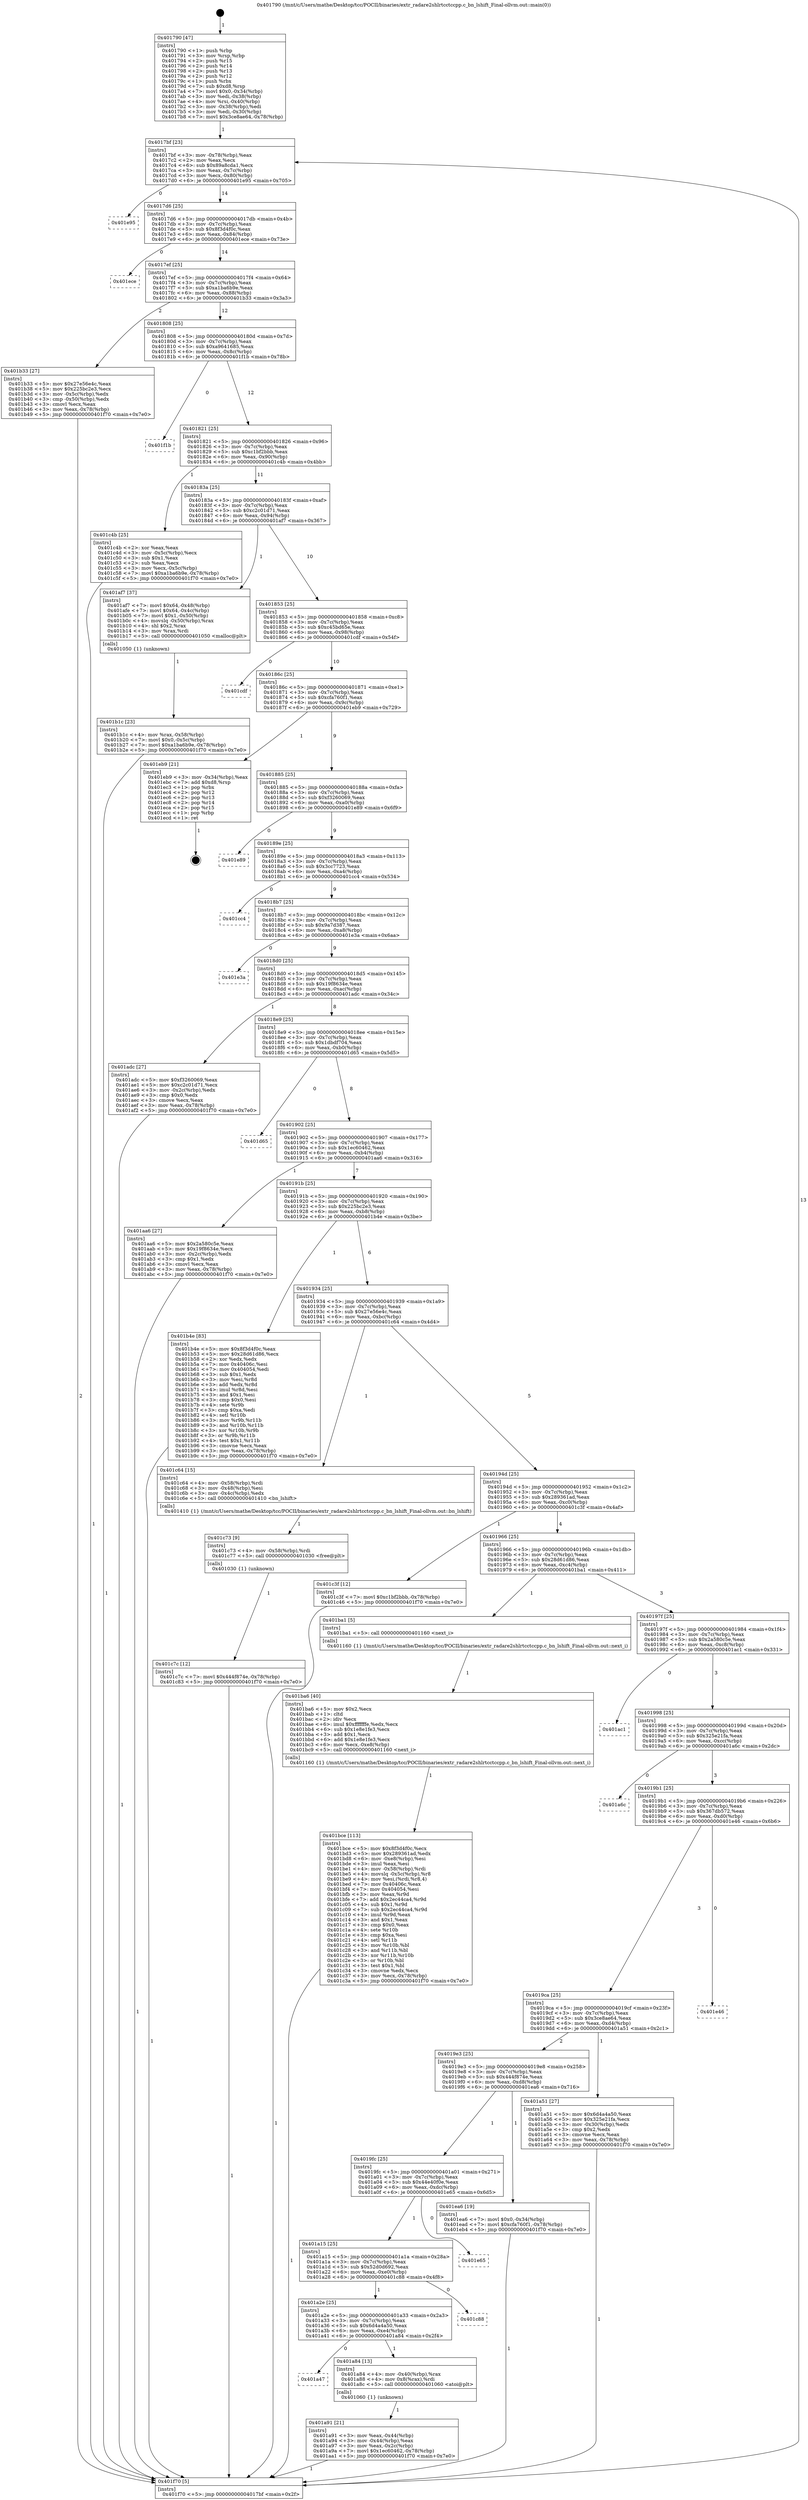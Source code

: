 digraph "0x401790" {
  label = "0x401790 (/mnt/c/Users/mathe/Desktop/tcc/POCII/binaries/extr_radare2shlrtcctccpp.c_bn_lshift_Final-ollvm.out::main(0))"
  labelloc = "t"
  node[shape=record]

  Entry [label="",width=0.3,height=0.3,shape=circle,fillcolor=black,style=filled]
  "0x4017bf" [label="{
     0x4017bf [23]\l
     | [instrs]\l
     &nbsp;&nbsp;0x4017bf \<+3\>: mov -0x78(%rbp),%eax\l
     &nbsp;&nbsp;0x4017c2 \<+2\>: mov %eax,%ecx\l
     &nbsp;&nbsp;0x4017c4 \<+6\>: sub $0x89a8cda1,%ecx\l
     &nbsp;&nbsp;0x4017ca \<+3\>: mov %eax,-0x7c(%rbp)\l
     &nbsp;&nbsp;0x4017cd \<+3\>: mov %ecx,-0x80(%rbp)\l
     &nbsp;&nbsp;0x4017d0 \<+6\>: je 0000000000401e95 \<main+0x705\>\l
  }"]
  "0x401e95" [label="{
     0x401e95\l
  }", style=dashed]
  "0x4017d6" [label="{
     0x4017d6 [25]\l
     | [instrs]\l
     &nbsp;&nbsp;0x4017d6 \<+5\>: jmp 00000000004017db \<main+0x4b\>\l
     &nbsp;&nbsp;0x4017db \<+3\>: mov -0x7c(%rbp),%eax\l
     &nbsp;&nbsp;0x4017de \<+5\>: sub $0x8f3d4f0c,%eax\l
     &nbsp;&nbsp;0x4017e3 \<+6\>: mov %eax,-0x84(%rbp)\l
     &nbsp;&nbsp;0x4017e9 \<+6\>: je 0000000000401ece \<main+0x73e\>\l
  }"]
  Exit [label="",width=0.3,height=0.3,shape=circle,fillcolor=black,style=filled,peripheries=2]
  "0x401ece" [label="{
     0x401ece\l
  }", style=dashed]
  "0x4017ef" [label="{
     0x4017ef [25]\l
     | [instrs]\l
     &nbsp;&nbsp;0x4017ef \<+5\>: jmp 00000000004017f4 \<main+0x64\>\l
     &nbsp;&nbsp;0x4017f4 \<+3\>: mov -0x7c(%rbp),%eax\l
     &nbsp;&nbsp;0x4017f7 \<+5\>: sub $0xa1ba6b9e,%eax\l
     &nbsp;&nbsp;0x4017fc \<+6\>: mov %eax,-0x88(%rbp)\l
     &nbsp;&nbsp;0x401802 \<+6\>: je 0000000000401b33 \<main+0x3a3\>\l
  }"]
  "0x401c7c" [label="{
     0x401c7c [12]\l
     | [instrs]\l
     &nbsp;&nbsp;0x401c7c \<+7\>: movl $0x444f874e,-0x78(%rbp)\l
     &nbsp;&nbsp;0x401c83 \<+5\>: jmp 0000000000401f70 \<main+0x7e0\>\l
  }"]
  "0x401b33" [label="{
     0x401b33 [27]\l
     | [instrs]\l
     &nbsp;&nbsp;0x401b33 \<+5\>: mov $0x27e56e4c,%eax\l
     &nbsp;&nbsp;0x401b38 \<+5\>: mov $0x225bc2e3,%ecx\l
     &nbsp;&nbsp;0x401b3d \<+3\>: mov -0x5c(%rbp),%edx\l
     &nbsp;&nbsp;0x401b40 \<+3\>: cmp -0x50(%rbp),%edx\l
     &nbsp;&nbsp;0x401b43 \<+3\>: cmovl %ecx,%eax\l
     &nbsp;&nbsp;0x401b46 \<+3\>: mov %eax,-0x78(%rbp)\l
     &nbsp;&nbsp;0x401b49 \<+5\>: jmp 0000000000401f70 \<main+0x7e0\>\l
  }"]
  "0x401808" [label="{
     0x401808 [25]\l
     | [instrs]\l
     &nbsp;&nbsp;0x401808 \<+5\>: jmp 000000000040180d \<main+0x7d\>\l
     &nbsp;&nbsp;0x40180d \<+3\>: mov -0x7c(%rbp),%eax\l
     &nbsp;&nbsp;0x401810 \<+5\>: sub $0xa9641685,%eax\l
     &nbsp;&nbsp;0x401815 \<+6\>: mov %eax,-0x8c(%rbp)\l
     &nbsp;&nbsp;0x40181b \<+6\>: je 0000000000401f1b \<main+0x78b\>\l
  }"]
  "0x401c73" [label="{
     0x401c73 [9]\l
     | [instrs]\l
     &nbsp;&nbsp;0x401c73 \<+4\>: mov -0x58(%rbp),%rdi\l
     &nbsp;&nbsp;0x401c77 \<+5\>: call 0000000000401030 \<free@plt\>\l
     | [calls]\l
     &nbsp;&nbsp;0x401030 \{1\} (unknown)\l
  }"]
  "0x401f1b" [label="{
     0x401f1b\l
  }", style=dashed]
  "0x401821" [label="{
     0x401821 [25]\l
     | [instrs]\l
     &nbsp;&nbsp;0x401821 \<+5\>: jmp 0000000000401826 \<main+0x96\>\l
     &nbsp;&nbsp;0x401826 \<+3\>: mov -0x7c(%rbp),%eax\l
     &nbsp;&nbsp;0x401829 \<+5\>: sub $0xc1bf2bbb,%eax\l
     &nbsp;&nbsp;0x40182e \<+6\>: mov %eax,-0x90(%rbp)\l
     &nbsp;&nbsp;0x401834 \<+6\>: je 0000000000401c4b \<main+0x4bb\>\l
  }"]
  "0x401bce" [label="{
     0x401bce [113]\l
     | [instrs]\l
     &nbsp;&nbsp;0x401bce \<+5\>: mov $0x8f3d4f0c,%ecx\l
     &nbsp;&nbsp;0x401bd3 \<+5\>: mov $0x289361ad,%edx\l
     &nbsp;&nbsp;0x401bd8 \<+6\>: mov -0xe8(%rbp),%esi\l
     &nbsp;&nbsp;0x401bde \<+3\>: imul %eax,%esi\l
     &nbsp;&nbsp;0x401be1 \<+4\>: mov -0x58(%rbp),%rdi\l
     &nbsp;&nbsp;0x401be5 \<+4\>: movslq -0x5c(%rbp),%r8\l
     &nbsp;&nbsp;0x401be9 \<+4\>: mov %esi,(%rdi,%r8,4)\l
     &nbsp;&nbsp;0x401bed \<+7\>: mov 0x40406c,%eax\l
     &nbsp;&nbsp;0x401bf4 \<+7\>: mov 0x404054,%esi\l
     &nbsp;&nbsp;0x401bfb \<+3\>: mov %eax,%r9d\l
     &nbsp;&nbsp;0x401bfe \<+7\>: add $0x2ec44ca4,%r9d\l
     &nbsp;&nbsp;0x401c05 \<+4\>: sub $0x1,%r9d\l
     &nbsp;&nbsp;0x401c09 \<+7\>: sub $0x2ec44ca4,%r9d\l
     &nbsp;&nbsp;0x401c10 \<+4\>: imul %r9d,%eax\l
     &nbsp;&nbsp;0x401c14 \<+3\>: and $0x1,%eax\l
     &nbsp;&nbsp;0x401c17 \<+3\>: cmp $0x0,%eax\l
     &nbsp;&nbsp;0x401c1a \<+4\>: sete %r10b\l
     &nbsp;&nbsp;0x401c1e \<+3\>: cmp $0xa,%esi\l
     &nbsp;&nbsp;0x401c21 \<+4\>: setl %r11b\l
     &nbsp;&nbsp;0x401c25 \<+3\>: mov %r10b,%bl\l
     &nbsp;&nbsp;0x401c28 \<+3\>: and %r11b,%bl\l
     &nbsp;&nbsp;0x401c2b \<+3\>: xor %r11b,%r10b\l
     &nbsp;&nbsp;0x401c2e \<+3\>: or %r10b,%bl\l
     &nbsp;&nbsp;0x401c31 \<+3\>: test $0x1,%bl\l
     &nbsp;&nbsp;0x401c34 \<+3\>: cmovne %edx,%ecx\l
     &nbsp;&nbsp;0x401c37 \<+3\>: mov %ecx,-0x78(%rbp)\l
     &nbsp;&nbsp;0x401c3a \<+5\>: jmp 0000000000401f70 \<main+0x7e0\>\l
  }"]
  "0x401c4b" [label="{
     0x401c4b [25]\l
     | [instrs]\l
     &nbsp;&nbsp;0x401c4b \<+2\>: xor %eax,%eax\l
     &nbsp;&nbsp;0x401c4d \<+3\>: mov -0x5c(%rbp),%ecx\l
     &nbsp;&nbsp;0x401c50 \<+3\>: sub $0x1,%eax\l
     &nbsp;&nbsp;0x401c53 \<+2\>: sub %eax,%ecx\l
     &nbsp;&nbsp;0x401c55 \<+3\>: mov %ecx,-0x5c(%rbp)\l
     &nbsp;&nbsp;0x401c58 \<+7\>: movl $0xa1ba6b9e,-0x78(%rbp)\l
     &nbsp;&nbsp;0x401c5f \<+5\>: jmp 0000000000401f70 \<main+0x7e0\>\l
  }"]
  "0x40183a" [label="{
     0x40183a [25]\l
     | [instrs]\l
     &nbsp;&nbsp;0x40183a \<+5\>: jmp 000000000040183f \<main+0xaf\>\l
     &nbsp;&nbsp;0x40183f \<+3\>: mov -0x7c(%rbp),%eax\l
     &nbsp;&nbsp;0x401842 \<+5\>: sub $0xc2c01d71,%eax\l
     &nbsp;&nbsp;0x401847 \<+6\>: mov %eax,-0x94(%rbp)\l
     &nbsp;&nbsp;0x40184d \<+6\>: je 0000000000401af7 \<main+0x367\>\l
  }"]
  "0x401ba6" [label="{
     0x401ba6 [40]\l
     | [instrs]\l
     &nbsp;&nbsp;0x401ba6 \<+5\>: mov $0x2,%ecx\l
     &nbsp;&nbsp;0x401bab \<+1\>: cltd\l
     &nbsp;&nbsp;0x401bac \<+2\>: idiv %ecx\l
     &nbsp;&nbsp;0x401bae \<+6\>: imul $0xfffffffe,%edx,%ecx\l
     &nbsp;&nbsp;0x401bb4 \<+6\>: sub $0x1e8e1fe3,%ecx\l
     &nbsp;&nbsp;0x401bba \<+3\>: add $0x1,%ecx\l
     &nbsp;&nbsp;0x401bbd \<+6\>: add $0x1e8e1fe3,%ecx\l
     &nbsp;&nbsp;0x401bc3 \<+6\>: mov %ecx,-0xe8(%rbp)\l
     &nbsp;&nbsp;0x401bc9 \<+5\>: call 0000000000401160 \<next_i\>\l
     | [calls]\l
     &nbsp;&nbsp;0x401160 \{1\} (/mnt/c/Users/mathe/Desktop/tcc/POCII/binaries/extr_radare2shlrtcctccpp.c_bn_lshift_Final-ollvm.out::next_i)\l
  }"]
  "0x401af7" [label="{
     0x401af7 [37]\l
     | [instrs]\l
     &nbsp;&nbsp;0x401af7 \<+7\>: movl $0x64,-0x48(%rbp)\l
     &nbsp;&nbsp;0x401afe \<+7\>: movl $0x64,-0x4c(%rbp)\l
     &nbsp;&nbsp;0x401b05 \<+7\>: movl $0x1,-0x50(%rbp)\l
     &nbsp;&nbsp;0x401b0c \<+4\>: movslq -0x50(%rbp),%rax\l
     &nbsp;&nbsp;0x401b10 \<+4\>: shl $0x2,%rax\l
     &nbsp;&nbsp;0x401b14 \<+3\>: mov %rax,%rdi\l
     &nbsp;&nbsp;0x401b17 \<+5\>: call 0000000000401050 \<malloc@plt\>\l
     | [calls]\l
     &nbsp;&nbsp;0x401050 \{1\} (unknown)\l
  }"]
  "0x401853" [label="{
     0x401853 [25]\l
     | [instrs]\l
     &nbsp;&nbsp;0x401853 \<+5\>: jmp 0000000000401858 \<main+0xc8\>\l
     &nbsp;&nbsp;0x401858 \<+3\>: mov -0x7c(%rbp),%eax\l
     &nbsp;&nbsp;0x40185b \<+5\>: sub $0xc45bd65e,%eax\l
     &nbsp;&nbsp;0x401860 \<+6\>: mov %eax,-0x98(%rbp)\l
     &nbsp;&nbsp;0x401866 \<+6\>: je 0000000000401cdf \<main+0x54f\>\l
  }"]
  "0x401b1c" [label="{
     0x401b1c [23]\l
     | [instrs]\l
     &nbsp;&nbsp;0x401b1c \<+4\>: mov %rax,-0x58(%rbp)\l
     &nbsp;&nbsp;0x401b20 \<+7\>: movl $0x0,-0x5c(%rbp)\l
     &nbsp;&nbsp;0x401b27 \<+7\>: movl $0xa1ba6b9e,-0x78(%rbp)\l
     &nbsp;&nbsp;0x401b2e \<+5\>: jmp 0000000000401f70 \<main+0x7e0\>\l
  }"]
  "0x401cdf" [label="{
     0x401cdf\l
  }", style=dashed]
  "0x40186c" [label="{
     0x40186c [25]\l
     | [instrs]\l
     &nbsp;&nbsp;0x40186c \<+5\>: jmp 0000000000401871 \<main+0xe1\>\l
     &nbsp;&nbsp;0x401871 \<+3\>: mov -0x7c(%rbp),%eax\l
     &nbsp;&nbsp;0x401874 \<+5\>: sub $0xcfa760f1,%eax\l
     &nbsp;&nbsp;0x401879 \<+6\>: mov %eax,-0x9c(%rbp)\l
     &nbsp;&nbsp;0x40187f \<+6\>: je 0000000000401eb9 \<main+0x729\>\l
  }"]
  "0x401a91" [label="{
     0x401a91 [21]\l
     | [instrs]\l
     &nbsp;&nbsp;0x401a91 \<+3\>: mov %eax,-0x44(%rbp)\l
     &nbsp;&nbsp;0x401a94 \<+3\>: mov -0x44(%rbp),%eax\l
     &nbsp;&nbsp;0x401a97 \<+3\>: mov %eax,-0x2c(%rbp)\l
     &nbsp;&nbsp;0x401a9a \<+7\>: movl $0x1ec60462,-0x78(%rbp)\l
     &nbsp;&nbsp;0x401aa1 \<+5\>: jmp 0000000000401f70 \<main+0x7e0\>\l
  }"]
  "0x401eb9" [label="{
     0x401eb9 [21]\l
     | [instrs]\l
     &nbsp;&nbsp;0x401eb9 \<+3\>: mov -0x34(%rbp),%eax\l
     &nbsp;&nbsp;0x401ebc \<+7\>: add $0xd8,%rsp\l
     &nbsp;&nbsp;0x401ec3 \<+1\>: pop %rbx\l
     &nbsp;&nbsp;0x401ec4 \<+2\>: pop %r12\l
     &nbsp;&nbsp;0x401ec6 \<+2\>: pop %r13\l
     &nbsp;&nbsp;0x401ec8 \<+2\>: pop %r14\l
     &nbsp;&nbsp;0x401eca \<+2\>: pop %r15\l
     &nbsp;&nbsp;0x401ecc \<+1\>: pop %rbp\l
     &nbsp;&nbsp;0x401ecd \<+1\>: ret\l
  }"]
  "0x401885" [label="{
     0x401885 [25]\l
     | [instrs]\l
     &nbsp;&nbsp;0x401885 \<+5\>: jmp 000000000040188a \<main+0xfa\>\l
     &nbsp;&nbsp;0x40188a \<+3\>: mov -0x7c(%rbp),%eax\l
     &nbsp;&nbsp;0x40188d \<+5\>: sub $0xf3260069,%eax\l
     &nbsp;&nbsp;0x401892 \<+6\>: mov %eax,-0xa0(%rbp)\l
     &nbsp;&nbsp;0x401898 \<+6\>: je 0000000000401e89 \<main+0x6f9\>\l
  }"]
  "0x401a47" [label="{
     0x401a47\l
  }", style=dashed]
  "0x401e89" [label="{
     0x401e89\l
  }", style=dashed]
  "0x40189e" [label="{
     0x40189e [25]\l
     | [instrs]\l
     &nbsp;&nbsp;0x40189e \<+5\>: jmp 00000000004018a3 \<main+0x113\>\l
     &nbsp;&nbsp;0x4018a3 \<+3\>: mov -0x7c(%rbp),%eax\l
     &nbsp;&nbsp;0x4018a6 \<+5\>: sub $0x3cc7723,%eax\l
     &nbsp;&nbsp;0x4018ab \<+6\>: mov %eax,-0xa4(%rbp)\l
     &nbsp;&nbsp;0x4018b1 \<+6\>: je 0000000000401cc4 \<main+0x534\>\l
  }"]
  "0x401a84" [label="{
     0x401a84 [13]\l
     | [instrs]\l
     &nbsp;&nbsp;0x401a84 \<+4\>: mov -0x40(%rbp),%rax\l
     &nbsp;&nbsp;0x401a88 \<+4\>: mov 0x8(%rax),%rdi\l
     &nbsp;&nbsp;0x401a8c \<+5\>: call 0000000000401060 \<atoi@plt\>\l
     | [calls]\l
     &nbsp;&nbsp;0x401060 \{1\} (unknown)\l
  }"]
  "0x401cc4" [label="{
     0x401cc4\l
  }", style=dashed]
  "0x4018b7" [label="{
     0x4018b7 [25]\l
     | [instrs]\l
     &nbsp;&nbsp;0x4018b7 \<+5\>: jmp 00000000004018bc \<main+0x12c\>\l
     &nbsp;&nbsp;0x4018bc \<+3\>: mov -0x7c(%rbp),%eax\l
     &nbsp;&nbsp;0x4018bf \<+5\>: sub $0x9a7d387,%eax\l
     &nbsp;&nbsp;0x4018c4 \<+6\>: mov %eax,-0xa8(%rbp)\l
     &nbsp;&nbsp;0x4018ca \<+6\>: je 0000000000401e3a \<main+0x6aa\>\l
  }"]
  "0x401a2e" [label="{
     0x401a2e [25]\l
     | [instrs]\l
     &nbsp;&nbsp;0x401a2e \<+5\>: jmp 0000000000401a33 \<main+0x2a3\>\l
     &nbsp;&nbsp;0x401a33 \<+3\>: mov -0x7c(%rbp),%eax\l
     &nbsp;&nbsp;0x401a36 \<+5\>: sub $0x6d4a4a50,%eax\l
     &nbsp;&nbsp;0x401a3b \<+6\>: mov %eax,-0xe4(%rbp)\l
     &nbsp;&nbsp;0x401a41 \<+6\>: je 0000000000401a84 \<main+0x2f4\>\l
  }"]
  "0x401e3a" [label="{
     0x401e3a\l
  }", style=dashed]
  "0x4018d0" [label="{
     0x4018d0 [25]\l
     | [instrs]\l
     &nbsp;&nbsp;0x4018d0 \<+5\>: jmp 00000000004018d5 \<main+0x145\>\l
     &nbsp;&nbsp;0x4018d5 \<+3\>: mov -0x7c(%rbp),%eax\l
     &nbsp;&nbsp;0x4018d8 \<+5\>: sub $0x19f8634e,%eax\l
     &nbsp;&nbsp;0x4018dd \<+6\>: mov %eax,-0xac(%rbp)\l
     &nbsp;&nbsp;0x4018e3 \<+6\>: je 0000000000401adc \<main+0x34c\>\l
  }"]
  "0x401c88" [label="{
     0x401c88\l
  }", style=dashed]
  "0x401adc" [label="{
     0x401adc [27]\l
     | [instrs]\l
     &nbsp;&nbsp;0x401adc \<+5\>: mov $0xf3260069,%eax\l
     &nbsp;&nbsp;0x401ae1 \<+5\>: mov $0xc2c01d71,%ecx\l
     &nbsp;&nbsp;0x401ae6 \<+3\>: mov -0x2c(%rbp),%edx\l
     &nbsp;&nbsp;0x401ae9 \<+3\>: cmp $0x0,%edx\l
     &nbsp;&nbsp;0x401aec \<+3\>: cmove %ecx,%eax\l
     &nbsp;&nbsp;0x401aef \<+3\>: mov %eax,-0x78(%rbp)\l
     &nbsp;&nbsp;0x401af2 \<+5\>: jmp 0000000000401f70 \<main+0x7e0\>\l
  }"]
  "0x4018e9" [label="{
     0x4018e9 [25]\l
     | [instrs]\l
     &nbsp;&nbsp;0x4018e9 \<+5\>: jmp 00000000004018ee \<main+0x15e\>\l
     &nbsp;&nbsp;0x4018ee \<+3\>: mov -0x7c(%rbp),%eax\l
     &nbsp;&nbsp;0x4018f1 \<+5\>: sub $0x1dbdf704,%eax\l
     &nbsp;&nbsp;0x4018f6 \<+6\>: mov %eax,-0xb0(%rbp)\l
     &nbsp;&nbsp;0x4018fc \<+6\>: je 0000000000401d65 \<main+0x5d5\>\l
  }"]
  "0x401a15" [label="{
     0x401a15 [25]\l
     | [instrs]\l
     &nbsp;&nbsp;0x401a15 \<+5\>: jmp 0000000000401a1a \<main+0x28a\>\l
     &nbsp;&nbsp;0x401a1a \<+3\>: mov -0x7c(%rbp),%eax\l
     &nbsp;&nbsp;0x401a1d \<+5\>: sub $0x52d0d692,%eax\l
     &nbsp;&nbsp;0x401a22 \<+6\>: mov %eax,-0xe0(%rbp)\l
     &nbsp;&nbsp;0x401a28 \<+6\>: je 0000000000401c88 \<main+0x4f8\>\l
  }"]
  "0x401d65" [label="{
     0x401d65\l
  }", style=dashed]
  "0x401902" [label="{
     0x401902 [25]\l
     | [instrs]\l
     &nbsp;&nbsp;0x401902 \<+5\>: jmp 0000000000401907 \<main+0x177\>\l
     &nbsp;&nbsp;0x401907 \<+3\>: mov -0x7c(%rbp),%eax\l
     &nbsp;&nbsp;0x40190a \<+5\>: sub $0x1ec60462,%eax\l
     &nbsp;&nbsp;0x40190f \<+6\>: mov %eax,-0xb4(%rbp)\l
     &nbsp;&nbsp;0x401915 \<+6\>: je 0000000000401aa6 \<main+0x316\>\l
  }"]
  "0x401e65" [label="{
     0x401e65\l
  }", style=dashed]
  "0x401aa6" [label="{
     0x401aa6 [27]\l
     | [instrs]\l
     &nbsp;&nbsp;0x401aa6 \<+5\>: mov $0x2a580c5e,%eax\l
     &nbsp;&nbsp;0x401aab \<+5\>: mov $0x19f8634e,%ecx\l
     &nbsp;&nbsp;0x401ab0 \<+3\>: mov -0x2c(%rbp),%edx\l
     &nbsp;&nbsp;0x401ab3 \<+3\>: cmp $0x1,%edx\l
     &nbsp;&nbsp;0x401ab6 \<+3\>: cmovl %ecx,%eax\l
     &nbsp;&nbsp;0x401ab9 \<+3\>: mov %eax,-0x78(%rbp)\l
     &nbsp;&nbsp;0x401abc \<+5\>: jmp 0000000000401f70 \<main+0x7e0\>\l
  }"]
  "0x40191b" [label="{
     0x40191b [25]\l
     | [instrs]\l
     &nbsp;&nbsp;0x40191b \<+5\>: jmp 0000000000401920 \<main+0x190\>\l
     &nbsp;&nbsp;0x401920 \<+3\>: mov -0x7c(%rbp),%eax\l
     &nbsp;&nbsp;0x401923 \<+5\>: sub $0x225bc2e3,%eax\l
     &nbsp;&nbsp;0x401928 \<+6\>: mov %eax,-0xb8(%rbp)\l
     &nbsp;&nbsp;0x40192e \<+6\>: je 0000000000401b4e \<main+0x3be\>\l
  }"]
  "0x4019fc" [label="{
     0x4019fc [25]\l
     | [instrs]\l
     &nbsp;&nbsp;0x4019fc \<+5\>: jmp 0000000000401a01 \<main+0x271\>\l
     &nbsp;&nbsp;0x401a01 \<+3\>: mov -0x7c(%rbp),%eax\l
     &nbsp;&nbsp;0x401a04 \<+5\>: sub $0x44e40f0e,%eax\l
     &nbsp;&nbsp;0x401a09 \<+6\>: mov %eax,-0xdc(%rbp)\l
     &nbsp;&nbsp;0x401a0f \<+6\>: je 0000000000401e65 \<main+0x6d5\>\l
  }"]
  "0x401b4e" [label="{
     0x401b4e [83]\l
     | [instrs]\l
     &nbsp;&nbsp;0x401b4e \<+5\>: mov $0x8f3d4f0c,%eax\l
     &nbsp;&nbsp;0x401b53 \<+5\>: mov $0x28d61d86,%ecx\l
     &nbsp;&nbsp;0x401b58 \<+2\>: xor %edx,%edx\l
     &nbsp;&nbsp;0x401b5a \<+7\>: mov 0x40406c,%esi\l
     &nbsp;&nbsp;0x401b61 \<+7\>: mov 0x404054,%edi\l
     &nbsp;&nbsp;0x401b68 \<+3\>: sub $0x1,%edx\l
     &nbsp;&nbsp;0x401b6b \<+3\>: mov %esi,%r8d\l
     &nbsp;&nbsp;0x401b6e \<+3\>: add %edx,%r8d\l
     &nbsp;&nbsp;0x401b71 \<+4\>: imul %r8d,%esi\l
     &nbsp;&nbsp;0x401b75 \<+3\>: and $0x1,%esi\l
     &nbsp;&nbsp;0x401b78 \<+3\>: cmp $0x0,%esi\l
     &nbsp;&nbsp;0x401b7b \<+4\>: sete %r9b\l
     &nbsp;&nbsp;0x401b7f \<+3\>: cmp $0xa,%edi\l
     &nbsp;&nbsp;0x401b82 \<+4\>: setl %r10b\l
     &nbsp;&nbsp;0x401b86 \<+3\>: mov %r9b,%r11b\l
     &nbsp;&nbsp;0x401b89 \<+3\>: and %r10b,%r11b\l
     &nbsp;&nbsp;0x401b8c \<+3\>: xor %r10b,%r9b\l
     &nbsp;&nbsp;0x401b8f \<+3\>: or %r9b,%r11b\l
     &nbsp;&nbsp;0x401b92 \<+4\>: test $0x1,%r11b\l
     &nbsp;&nbsp;0x401b96 \<+3\>: cmovne %ecx,%eax\l
     &nbsp;&nbsp;0x401b99 \<+3\>: mov %eax,-0x78(%rbp)\l
     &nbsp;&nbsp;0x401b9c \<+5\>: jmp 0000000000401f70 \<main+0x7e0\>\l
  }"]
  "0x401934" [label="{
     0x401934 [25]\l
     | [instrs]\l
     &nbsp;&nbsp;0x401934 \<+5\>: jmp 0000000000401939 \<main+0x1a9\>\l
     &nbsp;&nbsp;0x401939 \<+3\>: mov -0x7c(%rbp),%eax\l
     &nbsp;&nbsp;0x40193c \<+5\>: sub $0x27e56e4c,%eax\l
     &nbsp;&nbsp;0x401941 \<+6\>: mov %eax,-0xbc(%rbp)\l
     &nbsp;&nbsp;0x401947 \<+6\>: je 0000000000401c64 \<main+0x4d4\>\l
  }"]
  "0x401ea6" [label="{
     0x401ea6 [19]\l
     | [instrs]\l
     &nbsp;&nbsp;0x401ea6 \<+7\>: movl $0x0,-0x34(%rbp)\l
     &nbsp;&nbsp;0x401ead \<+7\>: movl $0xcfa760f1,-0x78(%rbp)\l
     &nbsp;&nbsp;0x401eb4 \<+5\>: jmp 0000000000401f70 \<main+0x7e0\>\l
  }"]
  "0x401c64" [label="{
     0x401c64 [15]\l
     | [instrs]\l
     &nbsp;&nbsp;0x401c64 \<+4\>: mov -0x58(%rbp),%rdi\l
     &nbsp;&nbsp;0x401c68 \<+3\>: mov -0x48(%rbp),%esi\l
     &nbsp;&nbsp;0x401c6b \<+3\>: mov -0x4c(%rbp),%edx\l
     &nbsp;&nbsp;0x401c6e \<+5\>: call 0000000000401410 \<bn_lshift\>\l
     | [calls]\l
     &nbsp;&nbsp;0x401410 \{1\} (/mnt/c/Users/mathe/Desktop/tcc/POCII/binaries/extr_radare2shlrtcctccpp.c_bn_lshift_Final-ollvm.out::bn_lshift)\l
  }"]
  "0x40194d" [label="{
     0x40194d [25]\l
     | [instrs]\l
     &nbsp;&nbsp;0x40194d \<+5\>: jmp 0000000000401952 \<main+0x1c2\>\l
     &nbsp;&nbsp;0x401952 \<+3\>: mov -0x7c(%rbp),%eax\l
     &nbsp;&nbsp;0x401955 \<+5\>: sub $0x289361ad,%eax\l
     &nbsp;&nbsp;0x40195a \<+6\>: mov %eax,-0xc0(%rbp)\l
     &nbsp;&nbsp;0x401960 \<+6\>: je 0000000000401c3f \<main+0x4af\>\l
  }"]
  "0x401790" [label="{
     0x401790 [47]\l
     | [instrs]\l
     &nbsp;&nbsp;0x401790 \<+1\>: push %rbp\l
     &nbsp;&nbsp;0x401791 \<+3\>: mov %rsp,%rbp\l
     &nbsp;&nbsp;0x401794 \<+2\>: push %r15\l
     &nbsp;&nbsp;0x401796 \<+2\>: push %r14\l
     &nbsp;&nbsp;0x401798 \<+2\>: push %r13\l
     &nbsp;&nbsp;0x40179a \<+2\>: push %r12\l
     &nbsp;&nbsp;0x40179c \<+1\>: push %rbx\l
     &nbsp;&nbsp;0x40179d \<+7\>: sub $0xd8,%rsp\l
     &nbsp;&nbsp;0x4017a4 \<+7\>: movl $0x0,-0x34(%rbp)\l
     &nbsp;&nbsp;0x4017ab \<+3\>: mov %edi,-0x38(%rbp)\l
     &nbsp;&nbsp;0x4017ae \<+4\>: mov %rsi,-0x40(%rbp)\l
     &nbsp;&nbsp;0x4017b2 \<+3\>: mov -0x38(%rbp),%edi\l
     &nbsp;&nbsp;0x4017b5 \<+3\>: mov %edi,-0x30(%rbp)\l
     &nbsp;&nbsp;0x4017b8 \<+7\>: movl $0x3ce8ae64,-0x78(%rbp)\l
  }"]
  "0x401c3f" [label="{
     0x401c3f [12]\l
     | [instrs]\l
     &nbsp;&nbsp;0x401c3f \<+7\>: movl $0xc1bf2bbb,-0x78(%rbp)\l
     &nbsp;&nbsp;0x401c46 \<+5\>: jmp 0000000000401f70 \<main+0x7e0\>\l
  }"]
  "0x401966" [label="{
     0x401966 [25]\l
     | [instrs]\l
     &nbsp;&nbsp;0x401966 \<+5\>: jmp 000000000040196b \<main+0x1db\>\l
     &nbsp;&nbsp;0x40196b \<+3\>: mov -0x7c(%rbp),%eax\l
     &nbsp;&nbsp;0x40196e \<+5\>: sub $0x28d61d86,%eax\l
     &nbsp;&nbsp;0x401973 \<+6\>: mov %eax,-0xc4(%rbp)\l
     &nbsp;&nbsp;0x401979 \<+6\>: je 0000000000401ba1 \<main+0x411\>\l
  }"]
  "0x401f70" [label="{
     0x401f70 [5]\l
     | [instrs]\l
     &nbsp;&nbsp;0x401f70 \<+5\>: jmp 00000000004017bf \<main+0x2f\>\l
  }"]
  "0x401ba1" [label="{
     0x401ba1 [5]\l
     | [instrs]\l
     &nbsp;&nbsp;0x401ba1 \<+5\>: call 0000000000401160 \<next_i\>\l
     | [calls]\l
     &nbsp;&nbsp;0x401160 \{1\} (/mnt/c/Users/mathe/Desktop/tcc/POCII/binaries/extr_radare2shlrtcctccpp.c_bn_lshift_Final-ollvm.out::next_i)\l
  }"]
  "0x40197f" [label="{
     0x40197f [25]\l
     | [instrs]\l
     &nbsp;&nbsp;0x40197f \<+5\>: jmp 0000000000401984 \<main+0x1f4\>\l
     &nbsp;&nbsp;0x401984 \<+3\>: mov -0x7c(%rbp),%eax\l
     &nbsp;&nbsp;0x401987 \<+5\>: sub $0x2a580c5e,%eax\l
     &nbsp;&nbsp;0x40198c \<+6\>: mov %eax,-0xc8(%rbp)\l
     &nbsp;&nbsp;0x401992 \<+6\>: je 0000000000401ac1 \<main+0x331\>\l
  }"]
  "0x4019e3" [label="{
     0x4019e3 [25]\l
     | [instrs]\l
     &nbsp;&nbsp;0x4019e3 \<+5\>: jmp 00000000004019e8 \<main+0x258\>\l
     &nbsp;&nbsp;0x4019e8 \<+3\>: mov -0x7c(%rbp),%eax\l
     &nbsp;&nbsp;0x4019eb \<+5\>: sub $0x444f874e,%eax\l
     &nbsp;&nbsp;0x4019f0 \<+6\>: mov %eax,-0xd8(%rbp)\l
     &nbsp;&nbsp;0x4019f6 \<+6\>: je 0000000000401ea6 \<main+0x716\>\l
  }"]
  "0x401ac1" [label="{
     0x401ac1\l
  }", style=dashed]
  "0x401998" [label="{
     0x401998 [25]\l
     | [instrs]\l
     &nbsp;&nbsp;0x401998 \<+5\>: jmp 000000000040199d \<main+0x20d\>\l
     &nbsp;&nbsp;0x40199d \<+3\>: mov -0x7c(%rbp),%eax\l
     &nbsp;&nbsp;0x4019a0 \<+5\>: sub $0x325e21fa,%eax\l
     &nbsp;&nbsp;0x4019a5 \<+6\>: mov %eax,-0xcc(%rbp)\l
     &nbsp;&nbsp;0x4019ab \<+6\>: je 0000000000401a6c \<main+0x2dc\>\l
  }"]
  "0x401a51" [label="{
     0x401a51 [27]\l
     | [instrs]\l
     &nbsp;&nbsp;0x401a51 \<+5\>: mov $0x6d4a4a50,%eax\l
     &nbsp;&nbsp;0x401a56 \<+5\>: mov $0x325e21fa,%ecx\l
     &nbsp;&nbsp;0x401a5b \<+3\>: mov -0x30(%rbp),%edx\l
     &nbsp;&nbsp;0x401a5e \<+3\>: cmp $0x2,%edx\l
     &nbsp;&nbsp;0x401a61 \<+3\>: cmovne %ecx,%eax\l
     &nbsp;&nbsp;0x401a64 \<+3\>: mov %eax,-0x78(%rbp)\l
     &nbsp;&nbsp;0x401a67 \<+5\>: jmp 0000000000401f70 \<main+0x7e0\>\l
  }"]
  "0x401a6c" [label="{
     0x401a6c\l
  }", style=dashed]
  "0x4019b1" [label="{
     0x4019b1 [25]\l
     | [instrs]\l
     &nbsp;&nbsp;0x4019b1 \<+5\>: jmp 00000000004019b6 \<main+0x226\>\l
     &nbsp;&nbsp;0x4019b6 \<+3\>: mov -0x7c(%rbp),%eax\l
     &nbsp;&nbsp;0x4019b9 \<+5\>: sub $0x367db572,%eax\l
     &nbsp;&nbsp;0x4019be \<+6\>: mov %eax,-0xd0(%rbp)\l
     &nbsp;&nbsp;0x4019c4 \<+6\>: je 0000000000401e46 \<main+0x6b6\>\l
  }"]
  "0x4019ca" [label="{
     0x4019ca [25]\l
     | [instrs]\l
     &nbsp;&nbsp;0x4019ca \<+5\>: jmp 00000000004019cf \<main+0x23f\>\l
     &nbsp;&nbsp;0x4019cf \<+3\>: mov -0x7c(%rbp),%eax\l
     &nbsp;&nbsp;0x4019d2 \<+5\>: sub $0x3ce8ae64,%eax\l
     &nbsp;&nbsp;0x4019d7 \<+6\>: mov %eax,-0xd4(%rbp)\l
     &nbsp;&nbsp;0x4019dd \<+6\>: je 0000000000401a51 \<main+0x2c1\>\l
  }"]
  "0x401e46" [label="{
     0x401e46\l
  }", style=dashed]
  Entry -> "0x401790" [label=" 1"]
  "0x4017bf" -> "0x401e95" [label=" 0"]
  "0x4017bf" -> "0x4017d6" [label=" 14"]
  "0x401eb9" -> Exit [label=" 1"]
  "0x4017d6" -> "0x401ece" [label=" 0"]
  "0x4017d6" -> "0x4017ef" [label=" 14"]
  "0x401ea6" -> "0x401f70" [label=" 1"]
  "0x4017ef" -> "0x401b33" [label=" 2"]
  "0x4017ef" -> "0x401808" [label=" 12"]
  "0x401c7c" -> "0x401f70" [label=" 1"]
  "0x401808" -> "0x401f1b" [label=" 0"]
  "0x401808" -> "0x401821" [label=" 12"]
  "0x401c73" -> "0x401c7c" [label=" 1"]
  "0x401821" -> "0x401c4b" [label=" 1"]
  "0x401821" -> "0x40183a" [label=" 11"]
  "0x401c64" -> "0x401c73" [label=" 1"]
  "0x40183a" -> "0x401af7" [label=" 1"]
  "0x40183a" -> "0x401853" [label=" 10"]
  "0x401c4b" -> "0x401f70" [label=" 1"]
  "0x401853" -> "0x401cdf" [label=" 0"]
  "0x401853" -> "0x40186c" [label=" 10"]
  "0x401c3f" -> "0x401f70" [label=" 1"]
  "0x40186c" -> "0x401eb9" [label=" 1"]
  "0x40186c" -> "0x401885" [label=" 9"]
  "0x401bce" -> "0x401f70" [label=" 1"]
  "0x401885" -> "0x401e89" [label=" 0"]
  "0x401885" -> "0x40189e" [label=" 9"]
  "0x401ba6" -> "0x401bce" [label=" 1"]
  "0x40189e" -> "0x401cc4" [label=" 0"]
  "0x40189e" -> "0x4018b7" [label=" 9"]
  "0x401ba1" -> "0x401ba6" [label=" 1"]
  "0x4018b7" -> "0x401e3a" [label=" 0"]
  "0x4018b7" -> "0x4018d0" [label=" 9"]
  "0x401b33" -> "0x401f70" [label=" 2"]
  "0x4018d0" -> "0x401adc" [label=" 1"]
  "0x4018d0" -> "0x4018e9" [label=" 8"]
  "0x401b1c" -> "0x401f70" [label=" 1"]
  "0x4018e9" -> "0x401d65" [label=" 0"]
  "0x4018e9" -> "0x401902" [label=" 8"]
  "0x401adc" -> "0x401f70" [label=" 1"]
  "0x401902" -> "0x401aa6" [label=" 1"]
  "0x401902" -> "0x40191b" [label=" 7"]
  "0x401aa6" -> "0x401f70" [label=" 1"]
  "0x40191b" -> "0x401b4e" [label=" 1"]
  "0x40191b" -> "0x401934" [label=" 6"]
  "0x401a84" -> "0x401a91" [label=" 1"]
  "0x401934" -> "0x401c64" [label=" 1"]
  "0x401934" -> "0x40194d" [label=" 5"]
  "0x401a2e" -> "0x401a47" [label=" 0"]
  "0x40194d" -> "0x401c3f" [label=" 1"]
  "0x40194d" -> "0x401966" [label=" 4"]
  "0x401b4e" -> "0x401f70" [label=" 1"]
  "0x401966" -> "0x401ba1" [label=" 1"]
  "0x401966" -> "0x40197f" [label=" 3"]
  "0x401a15" -> "0x401a2e" [label=" 1"]
  "0x40197f" -> "0x401ac1" [label=" 0"]
  "0x40197f" -> "0x401998" [label=" 3"]
  "0x401a15" -> "0x401c88" [label=" 0"]
  "0x401998" -> "0x401a6c" [label=" 0"]
  "0x401998" -> "0x4019b1" [label=" 3"]
  "0x401af7" -> "0x401b1c" [label=" 1"]
  "0x4019b1" -> "0x401e46" [label=" 0"]
  "0x4019b1" -> "0x4019ca" [label=" 3"]
  "0x4019fc" -> "0x401a15" [label=" 1"]
  "0x4019ca" -> "0x401a51" [label=" 1"]
  "0x4019ca" -> "0x4019e3" [label=" 2"]
  "0x401a51" -> "0x401f70" [label=" 1"]
  "0x401790" -> "0x4017bf" [label=" 1"]
  "0x401f70" -> "0x4017bf" [label=" 13"]
  "0x401a2e" -> "0x401a84" [label=" 1"]
  "0x4019e3" -> "0x401ea6" [label=" 1"]
  "0x4019e3" -> "0x4019fc" [label=" 1"]
  "0x401a91" -> "0x401f70" [label=" 1"]
  "0x4019fc" -> "0x401e65" [label=" 0"]
}
